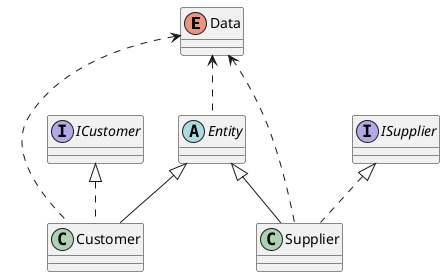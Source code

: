 @startuml

'UML 1 entities
enum Data
abstract class Entity
interface ICustomer
interface ISupplier
class Customer
class Supplier

Data <.. Entity
Data <.. Customer
Data <.. Supplier

Entity <|-- Customer
Entity <|-- Supplier

ICustomer <|.. Customer
ISupplier <|.. Supplier

'UML 2 entity managers
'abstract class EntityManager
'interface ICustomerManager
'interface ISupplierManager
'class CustomerManager
'class SupplierManager
'
'EntityManager <|-- CustomerManager
'EntityManager <|-- SupplierManager
'
'ICustomerManager <|.. CustomerManager
'ISupplierManager <|.. SupplierManager

'UML 3 entity multiplicity
'abstract class Entity
'class Customer
'class Supplier
'
'abstract class EntityManager
'class CustomerManager
'class SupplierManager
'
'Entity <|-- Customer
'Entity <|-- Supplier
'
'EntityManager <|-- CustomerManager
'EntityManager <|-- SupplierManager
'EntityManager "1" --> "0..*" Entity
'CustomerManager "1" --> "0..*" Customer
'SupplierManager "1" --> "0..*" Supplier
@enduml